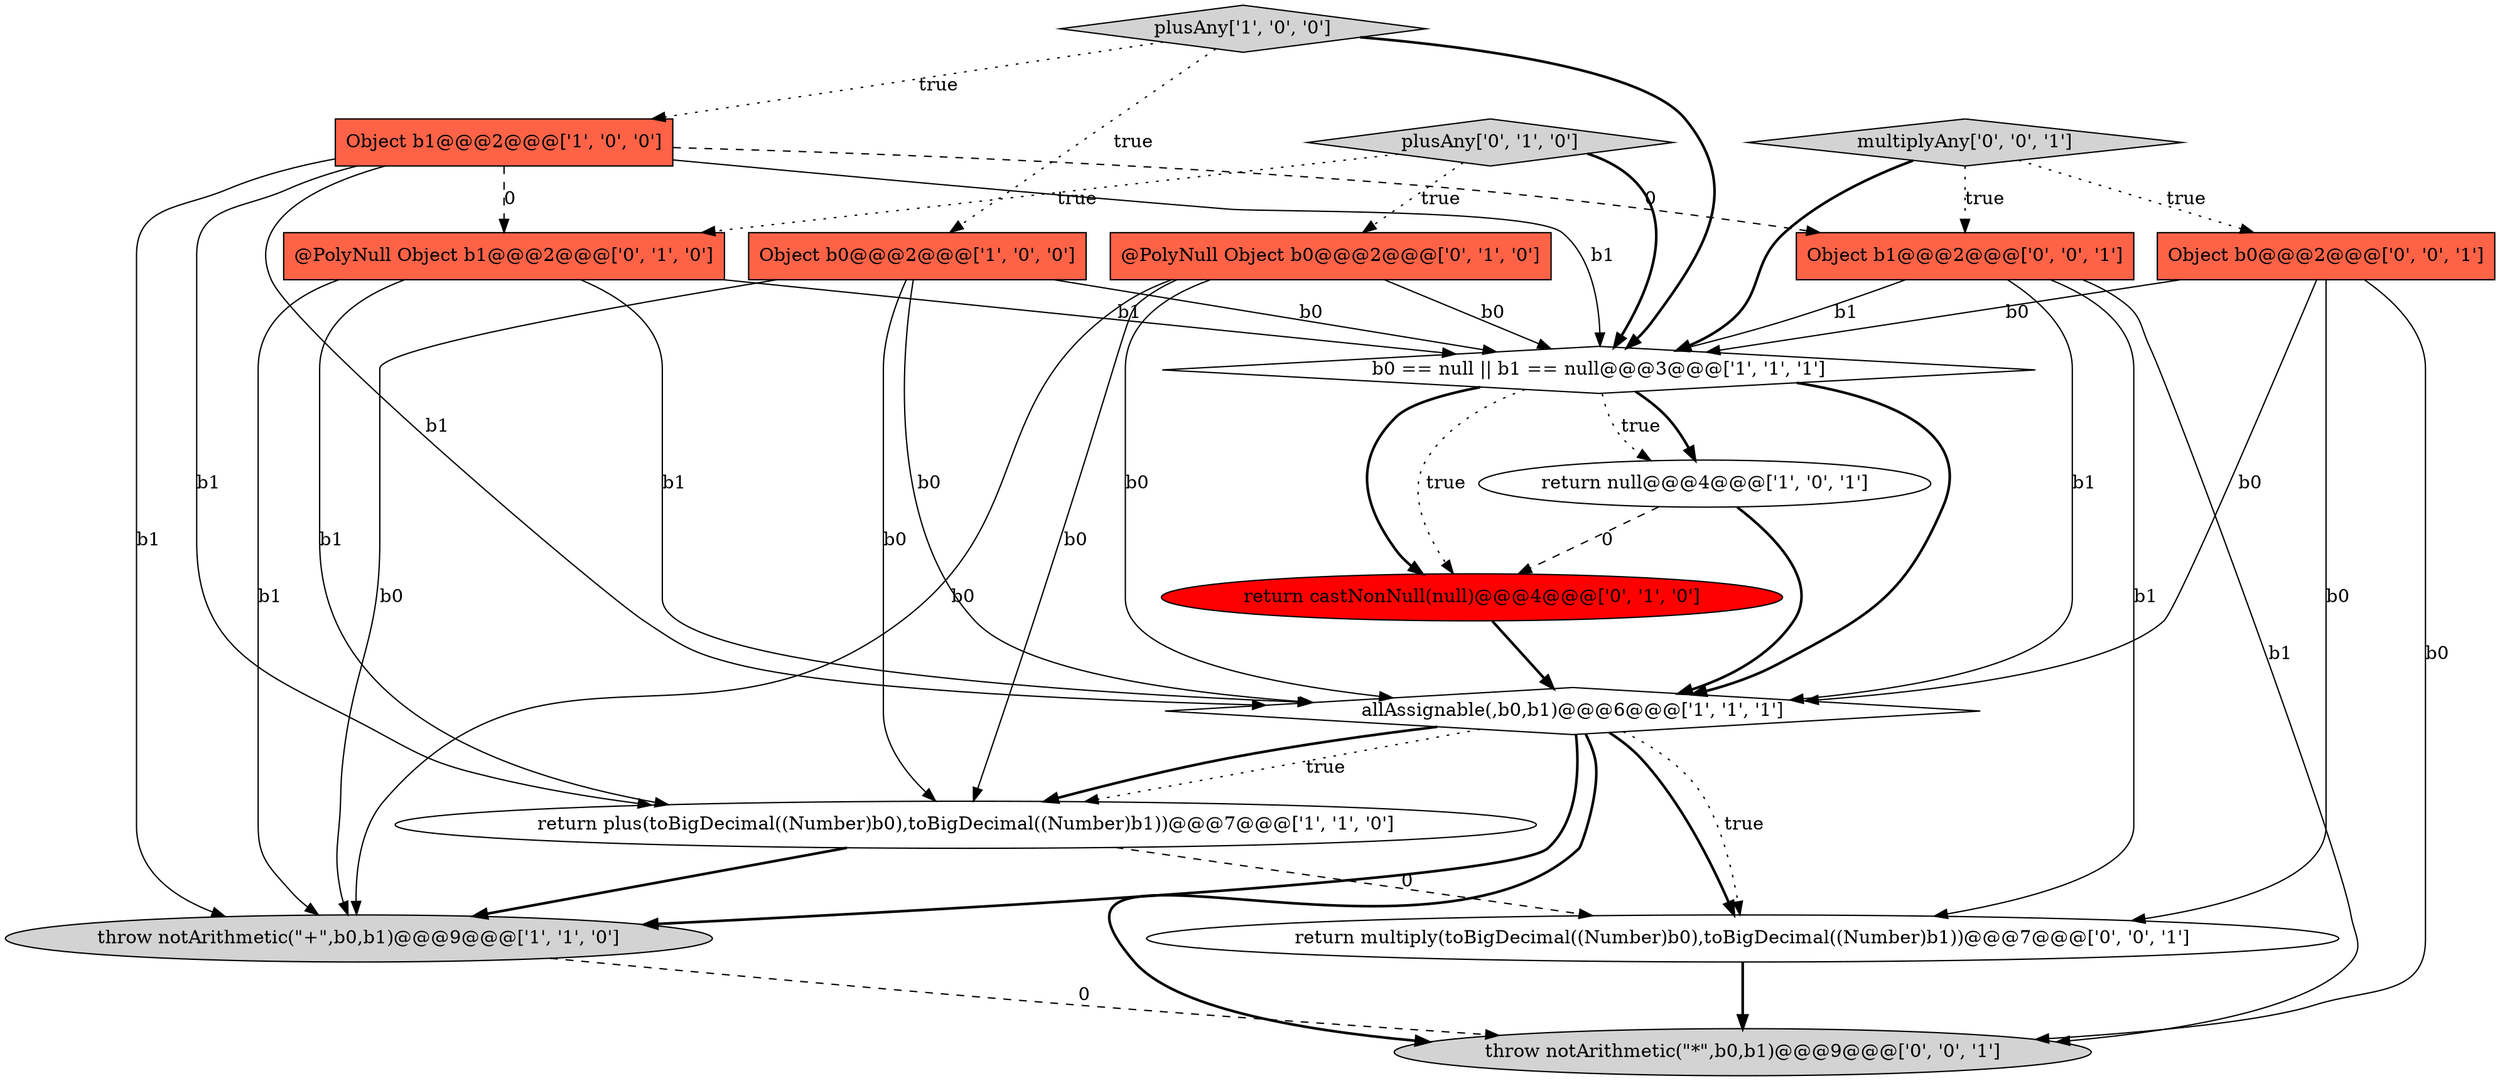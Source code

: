 digraph {
2 [style = filled, label = "throw notArithmetic(\"+\",b0,b1)@@@9@@@['1', '1', '0']", fillcolor = lightgray, shape = ellipse image = "AAA0AAABBB1BBB"];
7 [style = filled, label = "return null@@@4@@@['1', '0', '1']", fillcolor = white, shape = ellipse image = "AAA0AAABBB1BBB"];
0 [style = filled, label = "Object b0@@@2@@@['1', '0', '0']", fillcolor = tomato, shape = box image = "AAA0AAABBB1BBB"];
5 [style = filled, label = "plusAny['1', '0', '0']", fillcolor = lightgray, shape = diamond image = "AAA0AAABBB1BBB"];
10 [style = filled, label = "@PolyNull Object b0@@@2@@@['0', '1', '0']", fillcolor = tomato, shape = box image = "AAA0AAABBB2BBB"];
13 [style = filled, label = "multiplyAny['0', '0', '1']", fillcolor = lightgray, shape = diamond image = "AAA0AAABBB3BBB"];
1 [style = filled, label = "b0 == null || b1 == null@@@3@@@['1', '1', '1']", fillcolor = white, shape = diamond image = "AAA0AAABBB1BBB"];
9 [style = filled, label = "plusAny['0', '1', '0']", fillcolor = lightgray, shape = diamond image = "AAA0AAABBB2BBB"];
16 [style = filled, label = "throw notArithmetic(\"*\",b0,b1)@@@9@@@['0', '0', '1']", fillcolor = lightgray, shape = ellipse image = "AAA0AAABBB3BBB"];
4 [style = filled, label = "return plus(toBigDecimal((Number)b0),toBigDecimal((Number)b1))@@@7@@@['1', '1', '0']", fillcolor = white, shape = ellipse image = "AAA0AAABBB1BBB"];
14 [style = filled, label = "return multiply(toBigDecimal((Number)b0),toBigDecimal((Number)b1))@@@7@@@['0', '0', '1']", fillcolor = white, shape = ellipse image = "AAA0AAABBB3BBB"];
8 [style = filled, label = "return castNonNull(null)@@@4@@@['0', '1', '0']", fillcolor = red, shape = ellipse image = "AAA1AAABBB2BBB"];
3 [style = filled, label = "allAssignable(,b0,b1)@@@6@@@['1', '1', '1']", fillcolor = white, shape = diamond image = "AAA0AAABBB1BBB"];
11 [style = filled, label = "@PolyNull Object b1@@@2@@@['0', '1', '0']", fillcolor = tomato, shape = box image = "AAA1AAABBB2BBB"];
15 [style = filled, label = "Object b1@@@2@@@['0', '0', '1']", fillcolor = tomato, shape = box image = "AAA0AAABBB3BBB"];
12 [style = filled, label = "Object b0@@@2@@@['0', '0', '1']", fillcolor = tomato, shape = box image = "AAA0AAABBB3BBB"];
6 [style = filled, label = "Object b1@@@2@@@['1', '0', '0']", fillcolor = tomato, shape = box image = "AAA1AAABBB1BBB"];
14->16 [style = bold, label=""];
1->8 [style = bold, label=""];
15->14 [style = solid, label="b1"];
6->1 [style = solid, label="b1"];
10->4 [style = solid, label="b0"];
6->4 [style = solid, label="b1"];
13->12 [style = dotted, label="true"];
6->2 [style = solid, label="b1"];
12->14 [style = solid, label="b0"];
0->1 [style = solid, label="b0"];
6->3 [style = solid, label="b1"];
9->11 [style = dotted, label="true"];
3->14 [style = bold, label=""];
8->3 [style = bold, label=""];
6->11 [style = dashed, label="0"];
7->8 [style = dashed, label="0"];
1->3 [style = bold, label=""];
5->6 [style = dotted, label="true"];
0->4 [style = solid, label="b0"];
3->4 [style = dotted, label="true"];
5->0 [style = dotted, label="true"];
4->2 [style = bold, label=""];
3->16 [style = bold, label=""];
15->3 [style = solid, label="b1"];
12->3 [style = solid, label="b0"];
0->2 [style = solid, label="b0"];
1->7 [style = bold, label=""];
12->16 [style = solid, label="b0"];
3->4 [style = bold, label=""];
7->3 [style = bold, label=""];
13->1 [style = bold, label=""];
3->14 [style = dotted, label="true"];
10->2 [style = solid, label="b0"];
1->7 [style = dotted, label="true"];
5->1 [style = bold, label=""];
12->1 [style = solid, label="b0"];
10->1 [style = solid, label="b0"];
3->2 [style = bold, label=""];
6->15 [style = dashed, label="0"];
15->1 [style = solid, label="b1"];
2->16 [style = dashed, label="0"];
11->3 [style = solid, label="b1"];
11->4 [style = solid, label="b1"];
1->8 [style = dotted, label="true"];
11->1 [style = solid, label="b1"];
13->15 [style = dotted, label="true"];
4->14 [style = dashed, label="0"];
10->3 [style = solid, label="b0"];
9->1 [style = bold, label=""];
0->3 [style = solid, label="b0"];
11->2 [style = solid, label="b1"];
9->10 [style = dotted, label="true"];
15->16 [style = solid, label="b1"];
}
